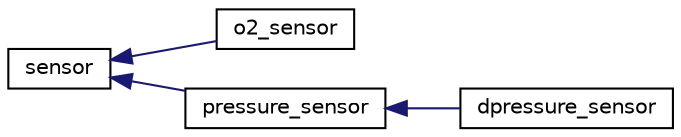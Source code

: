 digraph "Graphical Class Hierarchy"
{
  edge [fontname="Helvetica",fontsize="10",labelfontname="Helvetica",labelfontsize="10"];
  node [fontname="Helvetica",fontsize="10",shape=record];
  rankdir="LR";
  Node0 [label="sensor",height=0.2,width=0.4,color="black", fillcolor="white", style="filled",URL="$classsensor.html",tooltip="Base class for all sensors. "];
  Node0 -> Node1 [dir="back",color="midnightblue",fontsize="10",style="solid",fontname="Helvetica"];
  Node1 [label="o2_sensor",height=0.2,width=0.4,color="black", fillcolor="white", style="filled",URL="$classo2__sensor.html",tooltip="Class to handle oxygen sensor, inherits base sensor class. "];
  Node0 -> Node2 [dir="back",color="midnightblue",fontsize="10",style="solid",fontname="Helvetica"];
  Node2 [label="pressure_sensor",height=0.2,width=0.4,color="black", fillcolor="white", style="filled",URL="$classpressure__sensor.html",tooltip="Class to handle Pressure sensor, inherits base sensor class. "];
  Node2 -> Node3 [dir="back",color="midnightblue",fontsize="10",style="solid",fontname="Helvetica"];
  Node3 [label="dpressure_sensor",height=0.2,width=0.4,color="black", fillcolor="white", style="filled",URL="$classdpressure__sensor.html",tooltip="Class to handle Differential pressure sensor, inherits base pressure sensor class. "];
}
